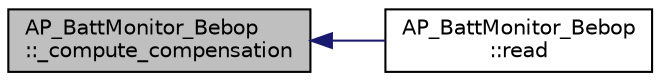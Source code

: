 digraph "AP_BattMonitor_Bebop::_compute_compensation"
{
 // INTERACTIVE_SVG=YES
  edge [fontname="Helvetica",fontsize="10",labelfontname="Helvetica",labelfontsize="10"];
  node [fontname="Helvetica",fontsize="10",shape=record];
  rankdir="LR";
  Node1 [label="AP_BattMonitor_Bebop\l::_compute_compensation",height=0.2,width=0.4,color="black", fillcolor="grey75", style="filled", fontcolor="black"];
  Node1 -> Node2 [dir="back",color="midnightblue",fontsize="10",style="solid",fontname="Helvetica"];
  Node2 [label="AP_BattMonitor_Bebop\l::read",height=0.2,width=0.4,color="black", fillcolor="white", style="filled",URL="$classAP__BattMonitor__Bebop.html#a16151ffb6415b905b16aef5ae0f0aa38"];
}
